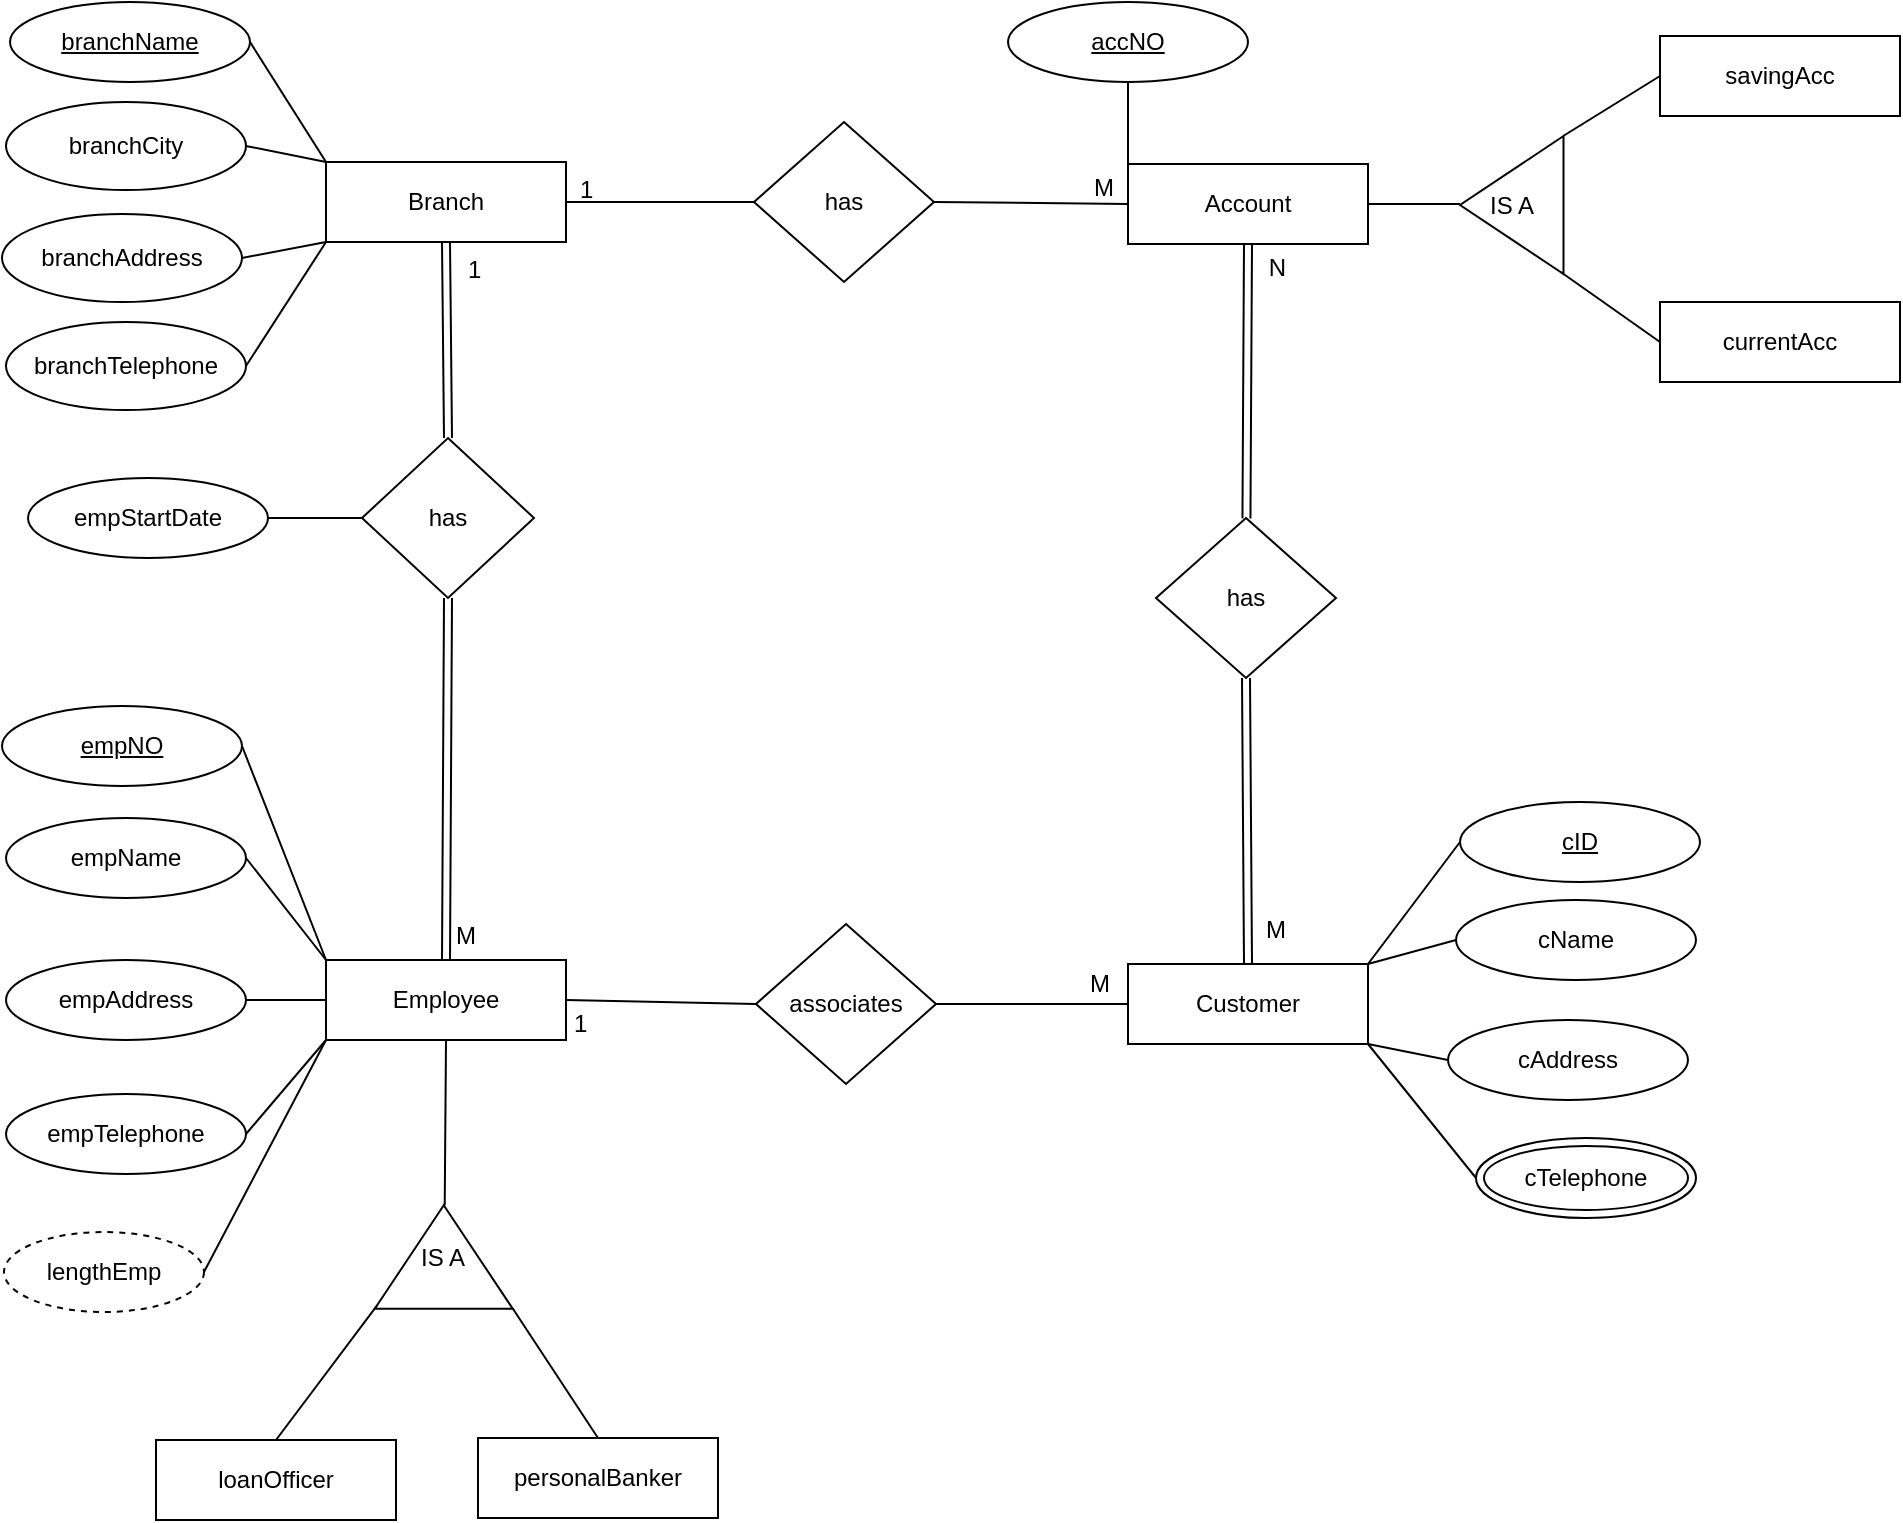 <mxfile version="21.6.6" type="device">
  <diagram name="Page-1" id="pnsD3PIrC_GAVa5wl_av">
    <mxGraphModel dx="1805" dy="840" grid="1" gridSize="10" guides="1" tooltips="1" connect="1" arrows="1" fold="1" page="1" pageScale="1" pageWidth="1169" pageHeight="827" math="0" shadow="0">
      <root>
        <mxCell id="0" />
        <mxCell id="1" parent="0" />
        <mxCell id="CNnCSRYlt05HZWI-I3dU-10" value="Branch" style="whiteSpace=wrap;html=1;" parent="1" vertex="1">
          <mxGeometry x="240" y="160" width="120" height="40" as="geometry" />
        </mxCell>
        <mxCell id="CNnCSRYlt05HZWI-I3dU-11" value="&lt;span style=&quot;font-weight: 400;&quot;&gt;branchName&lt;/span&gt;" style="ellipse;whiteSpace=wrap;html=1;fontStyle=5" parent="1" vertex="1">
          <mxGeometry x="82" y="80" width="120" height="40" as="geometry" />
        </mxCell>
        <mxCell id="CNnCSRYlt05HZWI-I3dU-13" value="branchCity" style="ellipse;whiteSpace=wrap;html=1;" parent="1" vertex="1">
          <mxGeometry x="80" y="130" width="120" height="44" as="geometry" />
        </mxCell>
        <mxCell id="CNnCSRYlt05HZWI-I3dU-14" value="" style="endArrow=none;html=1;rounded=0;exitX=0;exitY=0;exitDx=0;exitDy=0;entryX=1;entryY=0.5;entryDx=0;entryDy=0;" parent="1" source="CNnCSRYlt05HZWI-I3dU-10" target="CNnCSRYlt05HZWI-I3dU-13" edge="1">
          <mxGeometry relative="1" as="geometry">
            <mxPoint x="360" y="156" as="sourcePoint" />
            <mxPoint x="220" y="180" as="targetPoint" />
          </mxGeometry>
        </mxCell>
        <mxCell id="CNnCSRYlt05HZWI-I3dU-15" value="" style="endArrow=none;html=1;rounded=0;entryX=1;entryY=0.5;entryDx=0;entryDy=0;exitX=0;exitY=0;exitDx=0;exitDy=0;" parent="1" source="CNnCSRYlt05HZWI-I3dU-10" target="CNnCSRYlt05HZWI-I3dU-11" edge="1">
          <mxGeometry relative="1" as="geometry">
            <mxPoint x="360" y="75" as="sourcePoint" />
            <mxPoint x="430" y="65" as="targetPoint" />
          </mxGeometry>
        </mxCell>
        <mxCell id="CNnCSRYlt05HZWI-I3dU-17" value="Account" style="whiteSpace=wrap;html=1;" parent="1" vertex="1">
          <mxGeometry x="641" y="161" width="120" height="40" as="geometry" />
        </mxCell>
        <mxCell id="CNnCSRYlt05HZWI-I3dU-18" value="accNO" style="ellipse;whiteSpace=wrap;html=1;fontStyle=4" parent="1" vertex="1">
          <mxGeometry x="581" y="80" width="120" height="40" as="geometry" />
        </mxCell>
        <mxCell id="CNnCSRYlt05HZWI-I3dU-21" value="" style="endArrow=none;html=1;rounded=0;exitX=0.5;exitY=1;exitDx=0;exitDy=0;entryX=0;entryY=0;entryDx=0;entryDy=0;" parent="1" source="CNnCSRYlt05HZWI-I3dU-18" target="CNnCSRYlt05HZWI-I3dU-17" edge="1">
          <mxGeometry relative="1" as="geometry">
            <mxPoint x="670" y="118" as="sourcePoint" />
            <mxPoint x="672" y="73.41" as="targetPoint" />
          </mxGeometry>
        </mxCell>
        <mxCell id="CNnCSRYlt05HZWI-I3dU-25" value="" style="endArrow=none;html=1;rounded=0;exitX=1;exitY=0.5;exitDx=0;exitDy=0;entryX=0;entryY=0.5;entryDx=0;entryDy=0;" parent="1" source="CNnCSRYlt05HZWI-I3dU-10" target="CNnCSRYlt05HZWI-I3dU-29" edge="1">
          <mxGeometry relative="1" as="geometry">
            <mxPoint x="390" y="259.41" as="sourcePoint" />
            <mxPoint x="470" y="259" as="targetPoint" />
          </mxGeometry>
        </mxCell>
        <mxCell id="CNnCSRYlt05HZWI-I3dU-26" value="1" style="resizable=0;html=1;whiteSpace=wrap;align=left;verticalAlign=bottom;" parent="CNnCSRYlt05HZWI-I3dU-25" connectable="0" vertex="1">
          <mxGeometry x="-1" relative="1" as="geometry">
            <mxPoint x="5" y="2" as="offset" />
          </mxGeometry>
        </mxCell>
        <mxCell id="CNnCSRYlt05HZWI-I3dU-27" value="" style="endArrow=none;html=1;rounded=0;entryX=0;entryY=0.5;entryDx=0;entryDy=0;exitX=1;exitY=0.5;exitDx=0;exitDy=0;" parent="1" source="CNnCSRYlt05HZWI-I3dU-29" target="CNnCSRYlt05HZWI-I3dU-17" edge="1">
          <mxGeometry relative="1" as="geometry">
            <mxPoint x="520" y="259.41" as="sourcePoint" />
            <mxPoint x="632" y="264" as="targetPoint" />
          </mxGeometry>
        </mxCell>
        <mxCell id="CNnCSRYlt05HZWI-I3dU-28" value="M" style="resizable=0;html=1;whiteSpace=wrap;align=right;verticalAlign=bottom;" parent="CNnCSRYlt05HZWI-I3dU-27" connectable="0" vertex="1">
          <mxGeometry x="1" relative="1" as="geometry">
            <mxPoint x="-5" y="1" as="offset" />
          </mxGeometry>
        </mxCell>
        <mxCell id="CNnCSRYlt05HZWI-I3dU-29" value="has" style="rhombus;whiteSpace=wrap;html=1;" parent="1" vertex="1">
          <mxGeometry x="454" y="140" width="90" height="80" as="geometry" />
        </mxCell>
        <mxCell id="CNnCSRYlt05HZWI-I3dU-30" value="IS A" style="triangle;whiteSpace=wrap;html=1;direction=west;" parent="1" vertex="1">
          <mxGeometry x="807" y="147" width="51.75" height="69" as="geometry" />
        </mxCell>
        <mxCell id="CNnCSRYlt05HZWI-I3dU-31" value="" style="endArrow=none;html=1;rounded=0;exitX=1;exitY=0.507;exitDx=0;exitDy=0;entryX=1;entryY=0.5;entryDx=0;entryDy=0;exitPerimeter=0;" parent="1" source="CNnCSRYlt05HZWI-I3dU-30" target="CNnCSRYlt05HZWI-I3dU-17" edge="1">
          <mxGeometry relative="1" as="geometry">
            <mxPoint x="651" y="130" as="sourcePoint" />
            <mxPoint x="651" y="171" as="targetPoint" />
          </mxGeometry>
        </mxCell>
        <mxCell id="CNnCSRYlt05HZWI-I3dU-32" value="" style="endArrow=none;html=1;rounded=0;exitX=0.03;exitY=0.016;exitDx=0;exitDy=0;exitPerimeter=0;entryX=0;entryY=0.5;entryDx=0;entryDy=0;" parent="1" source="CNnCSRYlt05HZWI-I3dU-30" target="CNnCSRYlt05HZWI-I3dU-34" edge="1">
          <mxGeometry relative="1" as="geometry">
            <mxPoint x="817" y="192" as="sourcePoint" />
            <mxPoint x="907" y="250" as="targetPoint" />
          </mxGeometry>
        </mxCell>
        <mxCell id="CNnCSRYlt05HZWI-I3dU-33" value="" style="endArrow=none;html=1;rounded=0;exitX=0.003;exitY=1;exitDx=0;exitDy=0;exitPerimeter=0;entryX=0;entryY=0.5;entryDx=0;entryDy=0;" parent="1" source="CNnCSRYlt05HZWI-I3dU-30" target="CNnCSRYlt05HZWI-I3dU-35" edge="1">
          <mxGeometry relative="1" as="geometry">
            <mxPoint x="871" y="227" as="sourcePoint" />
            <mxPoint x="897" y="120" as="targetPoint" />
          </mxGeometry>
        </mxCell>
        <mxCell id="CNnCSRYlt05HZWI-I3dU-34" value="currentAcc" style="whiteSpace=wrap;html=1;" parent="1" vertex="1">
          <mxGeometry x="907" y="230" width="120" height="40" as="geometry" />
        </mxCell>
        <mxCell id="CNnCSRYlt05HZWI-I3dU-35" value="savingAcc" style="whiteSpace=wrap;html=1;" parent="1" vertex="1">
          <mxGeometry x="907" y="97" width="120" height="40" as="geometry" />
        </mxCell>
        <mxCell id="CNnCSRYlt05HZWI-I3dU-58" value="associates" style="rhombus;whiteSpace=wrap;html=1;" parent="1" vertex="1">
          <mxGeometry x="455" y="541" width="90" height="80" as="geometry" />
        </mxCell>
        <mxCell id="CNnCSRYlt05HZWI-I3dU-59" value="" style="endArrow=none;html=1;rounded=0;entryX=0;entryY=0.5;entryDx=0;entryDy=0;exitX=1;exitY=0.5;exitDx=0;exitDy=0;" parent="1" source="CNnCSRYlt05HZWI-I3dU-103" target="CNnCSRYlt05HZWI-I3dU-58" edge="1">
          <mxGeometry relative="1" as="geometry">
            <mxPoint x="358.92" y="574.84" as="sourcePoint" />
            <mxPoint x="367" y="203.59" as="targetPoint" />
          </mxGeometry>
        </mxCell>
        <mxCell id="CNnCSRYlt05HZWI-I3dU-60" value="1" style="resizable=0;html=1;whiteSpace=wrap;align=left;verticalAlign=bottom;" parent="CNnCSRYlt05HZWI-I3dU-59" connectable="0" vertex="1">
          <mxGeometry x="-1" relative="1" as="geometry">
            <mxPoint x="2" y="20" as="offset" />
          </mxGeometry>
        </mxCell>
        <mxCell id="CNnCSRYlt05HZWI-I3dU-61" value="" style="endArrow=none;html=1;rounded=0;exitX=1;exitY=0.5;exitDx=0;exitDy=0;entryX=0;entryY=0.5;entryDx=0;entryDy=0;" parent="1" source="CNnCSRYlt05HZWI-I3dU-58" target="CNnCSRYlt05HZWI-I3dU-89" edge="1">
          <mxGeometry relative="1" as="geometry">
            <mxPoint x="307" y="381.82" as="sourcePoint" />
            <mxPoint x="640.56" y="574.64" as="targetPoint" />
          </mxGeometry>
        </mxCell>
        <mxCell id="CNnCSRYlt05HZWI-I3dU-62" value="M" style="resizable=0;html=1;whiteSpace=wrap;align=right;verticalAlign=bottom;" parent="CNnCSRYlt05HZWI-I3dU-61" connectable="0" vertex="1">
          <mxGeometry x="1" relative="1" as="geometry">
            <mxPoint x="-8" y="-2" as="offset" />
          </mxGeometry>
        </mxCell>
        <mxCell id="CNnCSRYlt05HZWI-I3dU-89" value="Customer" style="whiteSpace=wrap;html=1;" parent="1" vertex="1">
          <mxGeometry x="641" y="561" width="120" height="40" as="geometry" />
        </mxCell>
        <mxCell id="CNnCSRYlt05HZWI-I3dU-90" value="cID" style="ellipse;whiteSpace=wrap;html=1;fontStyle=4" parent="1" vertex="1">
          <mxGeometry x="807" y="480" width="120" height="40" as="geometry" />
        </mxCell>
        <mxCell id="CNnCSRYlt05HZWI-I3dU-91" value="cName" style="ellipse;whiteSpace=wrap;html=1;" parent="1" vertex="1">
          <mxGeometry x="805" y="529" width="120" height="40" as="geometry" />
        </mxCell>
        <mxCell id="CNnCSRYlt05HZWI-I3dU-92" value="" style="endArrow=none;html=1;rounded=0;entryX=1;entryY=0;entryDx=0;entryDy=0;exitX=0;exitY=0.5;exitDx=0;exitDy=0;" parent="1" source="CNnCSRYlt05HZWI-I3dU-90" target="CNnCSRYlt05HZWI-I3dU-89" edge="1">
          <mxGeometry relative="1" as="geometry">
            <mxPoint x="601" y="460.41" as="sourcePoint" />
            <mxPoint x="761" y="460.41" as="targetPoint" />
          </mxGeometry>
        </mxCell>
        <mxCell id="CNnCSRYlt05HZWI-I3dU-93" value="" style="endArrow=none;html=1;rounded=0;entryX=1;entryY=0;entryDx=0;entryDy=0;exitX=0;exitY=0.5;exitDx=0;exitDy=0;" parent="1" source="CNnCSRYlt05HZWI-I3dU-91" target="CNnCSRYlt05HZWI-I3dU-89" edge="1">
          <mxGeometry relative="1" as="geometry">
            <mxPoint x="611" y="471" as="sourcePoint" />
            <mxPoint x="651" y="571" as="targetPoint" />
          </mxGeometry>
        </mxCell>
        <mxCell id="CNnCSRYlt05HZWI-I3dU-94" value="cAddress" style="ellipse;whiteSpace=wrap;html=1;" parent="1" vertex="1">
          <mxGeometry x="801" y="589" width="120" height="40" as="geometry" />
        </mxCell>
        <mxCell id="CNnCSRYlt05HZWI-I3dU-95" value="" style="endArrow=none;html=1;rounded=0;entryX=1;entryY=1;entryDx=0;entryDy=0;exitX=0;exitY=0.5;exitDx=0;exitDy=0;" parent="1" source="CNnCSRYlt05HZWI-I3dU-94" target="CNnCSRYlt05HZWI-I3dU-89" edge="1">
          <mxGeometry relative="1" as="geometry">
            <mxPoint x="601" y="558" as="sourcePoint" />
            <mxPoint x="631" y="648" as="targetPoint" />
          </mxGeometry>
        </mxCell>
        <mxCell id="CNnCSRYlt05HZWI-I3dU-96" value="cTelephone" style="ellipse;shape=doubleEllipse;whiteSpace=wrap;html=1;" parent="1" vertex="1">
          <mxGeometry x="815" y="648" width="110" height="40" as="geometry" />
        </mxCell>
        <mxCell id="CNnCSRYlt05HZWI-I3dU-97" value="" style="endArrow=none;html=1;rounded=0;entryX=1;entryY=1;entryDx=0;entryDy=0;exitX=0;exitY=0.5;exitDx=0;exitDy=0;" parent="1" source="CNnCSRYlt05HZWI-I3dU-96" target="CNnCSRYlt05HZWI-I3dU-89" edge="1">
          <mxGeometry relative="1" as="geometry">
            <mxPoint x="653" y="668" as="sourcePoint" />
            <mxPoint x="625" y="648" as="targetPoint" />
          </mxGeometry>
        </mxCell>
        <mxCell id="CNnCSRYlt05HZWI-I3dU-98" value="has" style="rhombus;whiteSpace=wrap;html=1;" parent="1" vertex="1">
          <mxGeometry x="655" y="338" width="90" height="80" as="geometry" />
        </mxCell>
        <mxCell id="CNnCSRYlt05HZWI-I3dU-103" value="Employee" style="whiteSpace=wrap;html=1;" parent="1" vertex="1">
          <mxGeometry x="240" y="559" width="120" height="40" as="geometry" />
        </mxCell>
        <mxCell id="CNnCSRYlt05HZWI-I3dU-104" value="empName" style="ellipse;whiteSpace=wrap;html=1;" parent="1" vertex="1">
          <mxGeometry x="80" y="488" width="120" height="40" as="geometry" />
        </mxCell>
        <mxCell id="CNnCSRYlt05HZWI-I3dU-105" value="empAddress" style="ellipse;whiteSpace=wrap;html=1;" parent="1" vertex="1">
          <mxGeometry x="80" y="559" width="120" height="40" as="geometry" />
        </mxCell>
        <mxCell id="CNnCSRYlt05HZWI-I3dU-106" value="" style="endArrow=none;html=1;rounded=0;entryX=1;entryY=0.5;entryDx=0;entryDy=0;exitX=0;exitY=0.5;exitDx=0;exitDy=0;" parent="1" source="CNnCSRYlt05HZWI-I3dU-103" target="CNnCSRYlt05HZWI-I3dU-105" edge="1">
          <mxGeometry relative="1" as="geometry">
            <mxPoint x="380" y="470" as="sourcePoint" />
            <mxPoint x="430" y="410" as="targetPoint" />
          </mxGeometry>
        </mxCell>
        <mxCell id="CNnCSRYlt05HZWI-I3dU-107" value="" style="endArrow=none;html=1;rounded=0;entryX=1;entryY=0.5;entryDx=0;entryDy=0;exitX=0;exitY=1;exitDx=0;exitDy=0;" parent="1" source="CNnCSRYlt05HZWI-I3dU-103" target="CNnCSRYlt05HZWI-I3dU-112" edge="1">
          <mxGeometry relative="1" as="geometry">
            <mxPoint x="241" y="602" as="sourcePoint" />
            <mxPoint x="430" y="724.0" as="targetPoint" />
          </mxGeometry>
        </mxCell>
        <mxCell id="CNnCSRYlt05HZWI-I3dU-108" value="&lt;u&gt;empNO&lt;/u&gt;" style="ellipse;whiteSpace=wrap;html=1;" parent="1" vertex="1">
          <mxGeometry x="78" y="432" width="120" height="40" as="geometry" />
        </mxCell>
        <mxCell id="CNnCSRYlt05HZWI-I3dU-109" value="" style="endArrow=none;html=1;rounded=0;entryX=1;entryY=0.5;entryDx=0;entryDy=0;exitX=0;exitY=0;exitDx=0;exitDy=0;" parent="1" source="CNnCSRYlt05HZWI-I3dU-103" target="CNnCSRYlt05HZWI-I3dU-108" edge="1">
          <mxGeometry relative="1" as="geometry">
            <mxPoint x="338" y="510" as="sourcePoint" />
            <mxPoint x="408" y="450" as="targetPoint" />
          </mxGeometry>
        </mxCell>
        <mxCell id="CNnCSRYlt05HZWI-I3dU-111" value="" style="endArrow=none;html=1;rounded=0;entryX=0;entryY=1;entryDx=0;entryDy=0;exitX=1;exitY=0.5;exitDx=0;exitDy=0;" parent="1" source="CNnCSRYlt05HZWI-I3dU-128" target="CNnCSRYlt05HZWI-I3dU-103" edge="1">
          <mxGeometry relative="1" as="geometry">
            <mxPoint x="189" y="655" as="sourcePoint" />
            <mxPoint x="601" y="604" as="targetPoint" />
          </mxGeometry>
        </mxCell>
        <mxCell id="CNnCSRYlt05HZWI-I3dU-112" value="lengthEmp" style="ellipse;whiteSpace=wrap;html=1;align=center;dashed=1;" parent="1" vertex="1">
          <mxGeometry x="79" y="695" width="100" height="40" as="geometry" />
        </mxCell>
        <mxCell id="CNnCSRYlt05HZWI-I3dU-116" value="has" style="shape=rhombus;perimeter=rhombusPerimeter;whiteSpace=wrap;html=1;align=center;" parent="1" vertex="1">
          <mxGeometry x="258" y="298" width="86" height="80" as="geometry" />
        </mxCell>
        <mxCell id="CNnCSRYlt05HZWI-I3dU-117" value="empStartDate" style="ellipse;whiteSpace=wrap;html=1;" parent="1" vertex="1">
          <mxGeometry x="91" y="318" width="120" height="40" as="geometry" />
        </mxCell>
        <mxCell id="CNnCSRYlt05HZWI-I3dU-118" value="" style="endArrow=none;html=1;rounded=0;entryX=1;entryY=0.5;entryDx=0;entryDy=0;exitX=0;exitY=0;exitDx=0;exitDy=0;" parent="1" source="CNnCSRYlt05HZWI-I3dU-103" target="CNnCSRYlt05HZWI-I3dU-104" edge="1">
          <mxGeometry relative="1" as="geometry">
            <mxPoint x="-88" y="559" as="sourcePoint" />
            <mxPoint x="204" y="462" as="targetPoint" />
          </mxGeometry>
        </mxCell>
        <mxCell id="CNnCSRYlt05HZWI-I3dU-119" value="" style="endArrow=none;html=1;rounded=0;entryX=0;entryY=0.5;entryDx=0;entryDy=0;exitX=1;exitY=0.5;exitDx=0;exitDy=0;" parent="1" source="CNnCSRYlt05HZWI-I3dU-117" target="CNnCSRYlt05HZWI-I3dU-116" edge="1">
          <mxGeometry relative="1" as="geometry">
            <mxPoint x="240" y="370" as="sourcePoint" />
            <mxPoint x="464" y="190" as="targetPoint" />
          </mxGeometry>
        </mxCell>
        <mxCell id="CNnCSRYlt05HZWI-I3dU-121" value="IS A" style="triangle;whiteSpace=wrap;html=1;direction=north;" parent="1" vertex="1">
          <mxGeometry x="264.375" y="681.625" width="69" height="51.75" as="geometry" />
        </mxCell>
        <mxCell id="CNnCSRYlt05HZWI-I3dU-122" value="" style="endArrow=none;html=1;rounded=0;exitX=1;exitY=0.507;exitDx=0;exitDy=0;entryX=0.5;entryY=1;entryDx=0;entryDy=0;exitPerimeter=0;" parent="1" source="CNnCSRYlt05HZWI-I3dU-121" target="CNnCSRYlt05HZWI-I3dU-103" edge="1">
          <mxGeometry relative="1" as="geometry">
            <mxPoint x="265" y="668" as="sourcePoint" />
            <mxPoint x="375" y="719" as="targetPoint" />
          </mxGeometry>
        </mxCell>
        <mxCell id="CNnCSRYlt05HZWI-I3dU-123" value="" style="endArrow=none;html=1;rounded=0;exitX=0.03;exitY=0.016;exitDx=0;exitDy=0;exitPerimeter=0;entryX=0.5;entryY=0;entryDx=0;entryDy=0;" parent="1" source="CNnCSRYlt05HZWI-I3dU-121" target="CNnCSRYlt05HZWI-I3dU-125" edge="1">
          <mxGeometry relative="1" as="geometry">
            <mxPoint x="431" y="730" as="sourcePoint" />
            <mxPoint x="521" y="788" as="targetPoint" />
          </mxGeometry>
        </mxCell>
        <mxCell id="CNnCSRYlt05HZWI-I3dU-124" value="" style="endArrow=none;html=1;rounded=0;exitX=0.003;exitY=1;exitDx=0;exitDy=0;exitPerimeter=0;entryX=0.5;entryY=0;entryDx=0;entryDy=0;" parent="1" source="CNnCSRYlt05HZWI-I3dU-121" target="CNnCSRYlt05HZWI-I3dU-126" edge="1">
          <mxGeometry relative="1" as="geometry">
            <mxPoint x="485" y="765" as="sourcePoint" />
            <mxPoint x="511" y="658" as="targetPoint" />
          </mxGeometry>
        </mxCell>
        <mxCell id="CNnCSRYlt05HZWI-I3dU-125" value="loanOfficer" style="whiteSpace=wrap;html=1;" parent="1" vertex="1">
          <mxGeometry x="155" y="799" width="120" height="40" as="geometry" />
        </mxCell>
        <mxCell id="CNnCSRYlt05HZWI-I3dU-126" value="personalBanker" style="whiteSpace=wrap;html=1;direction=east;" parent="1" vertex="1">
          <mxGeometry x="316" y="798" width="120" height="40" as="geometry" />
        </mxCell>
        <mxCell id="CNnCSRYlt05HZWI-I3dU-127" value="M" style="resizable=0;html=1;whiteSpace=wrap;align=right;verticalAlign=bottom;" parent="1" connectable="0" vertex="1">
          <mxGeometry x="644.862" y="590.0" as="geometry">
            <mxPoint x="-328" y="-35" as="offset" />
          </mxGeometry>
        </mxCell>
        <mxCell id="CNnCSRYlt05HZWI-I3dU-128" value="empTelephone" style="ellipse;whiteSpace=wrap;html=1;" parent="1" vertex="1">
          <mxGeometry x="80" y="626" width="120" height="40" as="geometry" />
        </mxCell>
        <mxCell id="CNnCSRYlt05HZWI-I3dU-129" value="branchAddress" style="ellipse;whiteSpace=wrap;html=1;" parent="1" vertex="1">
          <mxGeometry x="78" y="186" width="120" height="44" as="geometry" />
        </mxCell>
        <mxCell id="CNnCSRYlt05HZWI-I3dU-130" value="" style="endArrow=none;html=1;rounded=0;exitX=0;exitY=1;exitDx=0;exitDy=0;entryX=1;entryY=0.5;entryDx=0;entryDy=0;" parent="1" source="CNnCSRYlt05HZWI-I3dU-10" target="CNnCSRYlt05HZWI-I3dU-129" edge="1">
          <mxGeometry relative="1" as="geometry">
            <mxPoint x="250" y="190" as="sourcePoint" />
            <mxPoint x="230" y="190" as="targetPoint" />
          </mxGeometry>
        </mxCell>
        <mxCell id="CNnCSRYlt05HZWI-I3dU-131" value="branchTelephone" style="ellipse;whiteSpace=wrap;html=1;" parent="1" vertex="1">
          <mxGeometry x="80" y="240" width="120" height="44" as="geometry" />
        </mxCell>
        <mxCell id="CNnCSRYlt05HZWI-I3dU-132" value="" style="endArrow=none;html=1;rounded=0;exitX=0;exitY=1;exitDx=0;exitDy=0;entryX=1;entryY=0.5;entryDx=0;entryDy=0;" parent="1" source="CNnCSRYlt05HZWI-I3dU-10" target="CNnCSRYlt05HZWI-I3dU-131" edge="1">
          <mxGeometry relative="1" as="geometry">
            <mxPoint x="240" y="261" as="sourcePoint" />
            <mxPoint x="220" y="261" as="targetPoint" />
          </mxGeometry>
        </mxCell>
        <mxCell id="7LkSVH_sdTNkLVu3oXNm-1" value="" style="shape=link;html=1;rounded=0;exitX=0.5;exitY=1;exitDx=0;exitDy=0;entryX=0.5;entryY=0;entryDx=0;entryDy=0;" edge="1" parent="1" source="CNnCSRYlt05HZWI-I3dU-10" target="CNnCSRYlt05HZWI-I3dU-116">
          <mxGeometry width="100" relative="1" as="geometry">
            <mxPoint x="410" y="330" as="sourcePoint" />
            <mxPoint x="630" y="430" as="targetPoint" />
          </mxGeometry>
        </mxCell>
        <mxCell id="7LkSVH_sdTNkLVu3oXNm-2" value="1" style="resizable=0;html=1;whiteSpace=wrap;align=left;verticalAlign=bottom;" connectable="0" vertex="1" parent="1">
          <mxGeometry x="368" y="190" as="geometry">
            <mxPoint x="-59" y="32" as="offset" />
          </mxGeometry>
        </mxCell>
        <mxCell id="7LkSVH_sdTNkLVu3oXNm-3" value="" style="shape=link;html=1;rounded=0;exitX=0.5;exitY=1;exitDx=0;exitDy=0;entryX=0.5;entryY=0;entryDx=0;entryDy=0;" edge="1" parent="1" source="CNnCSRYlt05HZWI-I3dU-116" target="CNnCSRYlt05HZWI-I3dU-103">
          <mxGeometry width="100" relative="1" as="geometry">
            <mxPoint x="400" y="390" as="sourcePoint" />
            <mxPoint x="401" y="488" as="targetPoint" />
          </mxGeometry>
        </mxCell>
        <mxCell id="7LkSVH_sdTNkLVu3oXNm-4" value="" style="shape=link;html=1;rounded=0;exitX=0.5;exitY=1;exitDx=0;exitDy=0;" edge="1" parent="1" source="CNnCSRYlt05HZWI-I3dU-17" target="CNnCSRYlt05HZWI-I3dU-98">
          <mxGeometry width="100" relative="1" as="geometry">
            <mxPoint x="655" y="240" as="sourcePoint" />
            <mxPoint x="656" y="338" as="targetPoint" />
          </mxGeometry>
        </mxCell>
        <mxCell id="7LkSVH_sdTNkLVu3oXNm-5" value="N" style="resizable=0;html=1;whiteSpace=wrap;align=right;verticalAlign=bottom;" connectable="0" vertex="1" parent="1">
          <mxGeometry x="727.0" y="247.997" as="geometry">
            <mxPoint x="-6" y="-26" as="offset" />
          </mxGeometry>
        </mxCell>
        <mxCell id="7LkSVH_sdTNkLVu3oXNm-6" value="" style="shape=link;html=1;rounded=0;exitX=0.5;exitY=1;exitDx=0;exitDy=0;entryX=0.5;entryY=0;entryDx=0;entryDy=0;" edge="1" parent="1" source="CNnCSRYlt05HZWI-I3dU-98" target="CNnCSRYlt05HZWI-I3dU-89">
          <mxGeometry width="100" relative="1" as="geometry">
            <mxPoint x="702" y="432" as="sourcePoint" />
            <mxPoint x="740" y="520" as="targetPoint" />
          </mxGeometry>
        </mxCell>
        <mxCell id="7LkSVH_sdTNkLVu3oXNm-7" value="M" style="resizable=0;html=1;whiteSpace=wrap;align=right;verticalAlign=bottom;" connectable="0" vertex="1" parent="1">
          <mxGeometry x="727.0" y="578.997" as="geometry">
            <mxPoint x="-6" y="-26" as="offset" />
          </mxGeometry>
        </mxCell>
      </root>
    </mxGraphModel>
  </diagram>
</mxfile>
